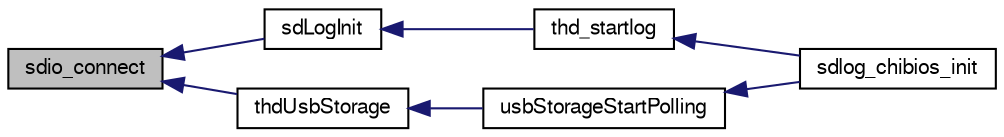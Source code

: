digraph "sdio_connect"
{
  edge [fontname="FreeSans",fontsize="10",labelfontname="FreeSans",labelfontsize="10"];
  node [fontname="FreeSans",fontsize="10",shape=record];
  rankdir="LR";
  Node1 [label="sdio_connect",height=0.2,width=0.4,color="black", fillcolor="grey75", style="filled", fontcolor="black"];
  Node1 -> Node2 [dir="back",color="midnightblue",fontsize="10",style="solid",fontname="FreeSans"];
  Node2 [label="sdLogInit",height=0.2,width=0.4,color="black", fillcolor="white", style="filled",URL="$sdLog_8h.html#a598888320386c21f975d32d68f29bcf3",tooltip="initialise sdLog "];
  Node2 -> Node3 [dir="back",color="midnightblue",fontsize="10",style="solid",fontname="FreeSans"];
  Node3 [label="thd_startlog",height=0.2,width=0.4,color="black", fillcolor="white", style="filled",URL="$sdlog__chibios_8c.html#a7cf4c749454b496e749b47e614750109"];
  Node3 -> Node4 [dir="back",color="midnightblue",fontsize="10",style="solid",fontname="FreeSans"];
  Node4 [label="sdlog_chibios_init",height=0.2,width=0.4,color="black", fillcolor="white", style="filled",URL="$sdlog__chibios_8h.html#aeeba7682db35a9becddc07935f5d256a"];
  Node1 -> Node5 [dir="back",color="midnightblue",fontsize="10",style="solid",fontname="FreeSans"];
  Node5 [label="thdUsbStorage",height=0.2,width=0.4,color="black", fillcolor="white", style="filled",URL="$usbStorage_8c.html#a03e36a472f457f472fc7031d798eac45"];
  Node5 -> Node6 [dir="back",color="midnightblue",fontsize="10",style="solid",fontname="FreeSans"];
  Node6 [label="usbStorageStartPolling",height=0.2,width=0.4,color="black", fillcolor="white", style="filled",URL="$usbStorage_8h.html#a12081a3972cd8a738a527d104c647665"];
  Node6 -> Node4 [dir="back",color="midnightblue",fontsize="10",style="solid",fontname="FreeSans"];
}
